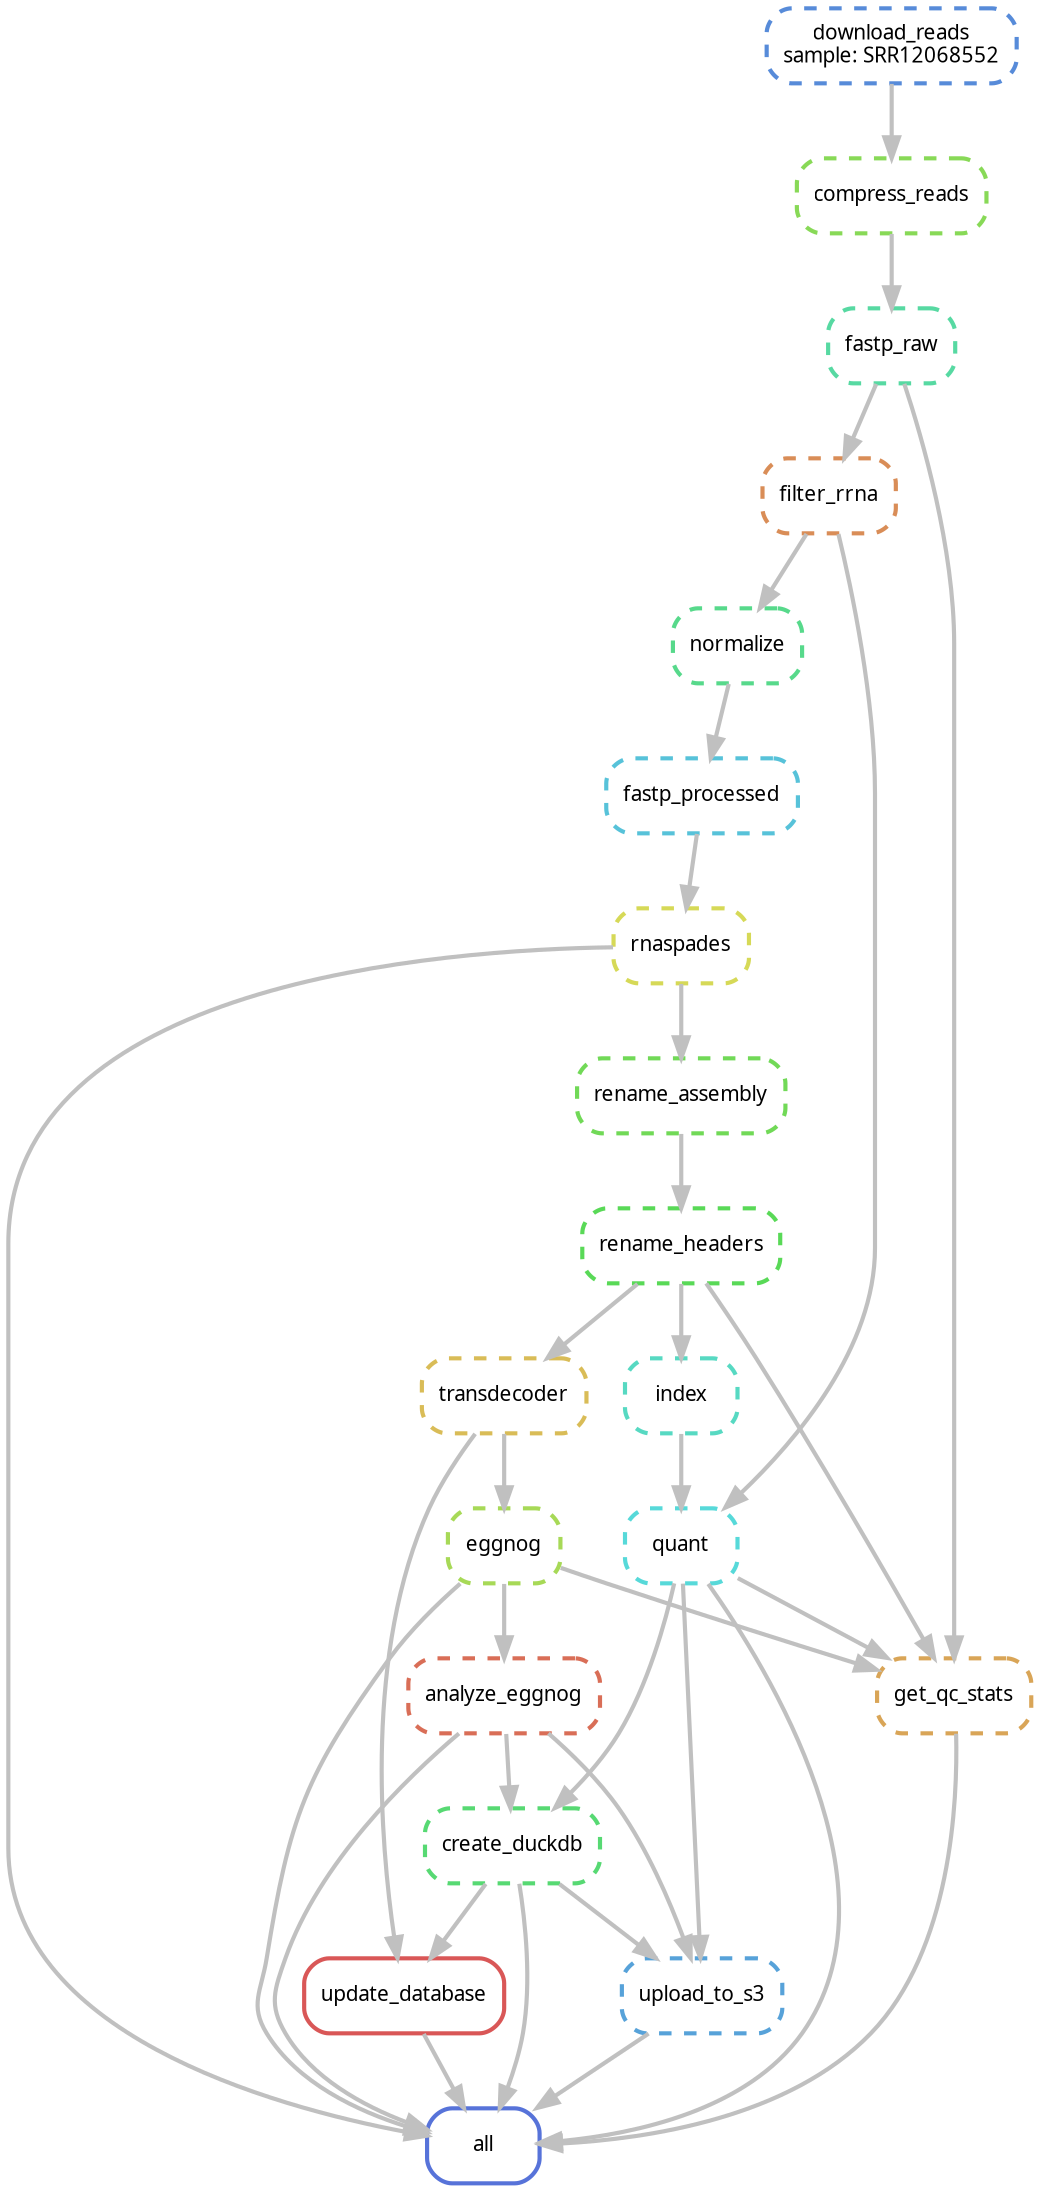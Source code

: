 digraph snakemake_dag {
    graph[bgcolor=white, margin=0];
    node[shape=box, style=rounded, fontname=sans,                 fontsize=10, penwidth=2];
    edge[penwidth=2, color=grey];
        0[label = "all", color = "0.63 0.6 0.85", style="rounded"];
        1[label = "rnaspades", color = "0.17 0.6 0.85", style="rounded,dashed"];
        2[label = "fastp_processed", color = "0.53 0.6 0.85", style="rounded,dashed"];
        3[label = "normalize", color = "0.40 0.6 0.85", style="rounded,dashed"];
        4[label = "filter_rrna", color = "0.07 0.6 0.85", style="rounded,dashed"];
        5[label = "fastp_raw", color = "0.43 0.6 0.85", style="rounded,dashed"];
        6[label = "compress_reads", color = "0.27 0.6 0.85", style="rounded,dashed"];
        7[label = "download_reads\nsample: SRR12068552", color = "0.60 0.6 0.85", style="rounded,dashed"];
        8[label = "eggnog", color = "0.23 0.6 0.85", style="rounded,dashed"];
        9[label = "transdecoder", color = "0.13 0.6 0.85", style="rounded,dashed"];
        10[label = "rename_headers", color = "0.33 0.6 0.85", style="rounded,dashed"];
        11[label = "rename_assembly", color = "0.30 0.6 0.85", style="rounded,dashed"];
        12[label = "analyze_eggnog", color = "0.03 0.6 0.85", style="rounded,dashed"];
        13[label = "quant", color = "0.50 0.6 0.85", style="rounded,dashed"];
        14[label = "index", color = "0.47 0.6 0.85", style="rounded,dashed"];
        15[label = "get_qc_stats", color = "0.10 0.6 0.85", style="rounded,dashed"];
        16[label = "upload_to_s3", color = "0.57 0.6 0.85", style="rounded,dashed"];
        17[label = "create_duckdb", color = "0.37 0.6 0.85", style="rounded,dashed"];
        18[label = "update_database", color = "0.00 0.6 0.85", style="rounded"];
        1 -> 0
        8 -> 0
        12 -> 0
        13 -> 0
        15 -> 0
        16 -> 0
        17 -> 0
        18 -> 0
        2 -> 1
        3 -> 2
        4 -> 3
        5 -> 4
        6 -> 5
        7 -> 6
        9 -> 8
        10 -> 9
        11 -> 10
        1 -> 11
        8 -> 12
        14 -> 13
        4 -> 13
        10 -> 14
        5 -> 15
        13 -> 15
        10 -> 15
        8 -> 15
        12 -> 16
        13 -> 16
        17 -> 16
        12 -> 17
        13 -> 17
        9 -> 18
        17 -> 18
}            
